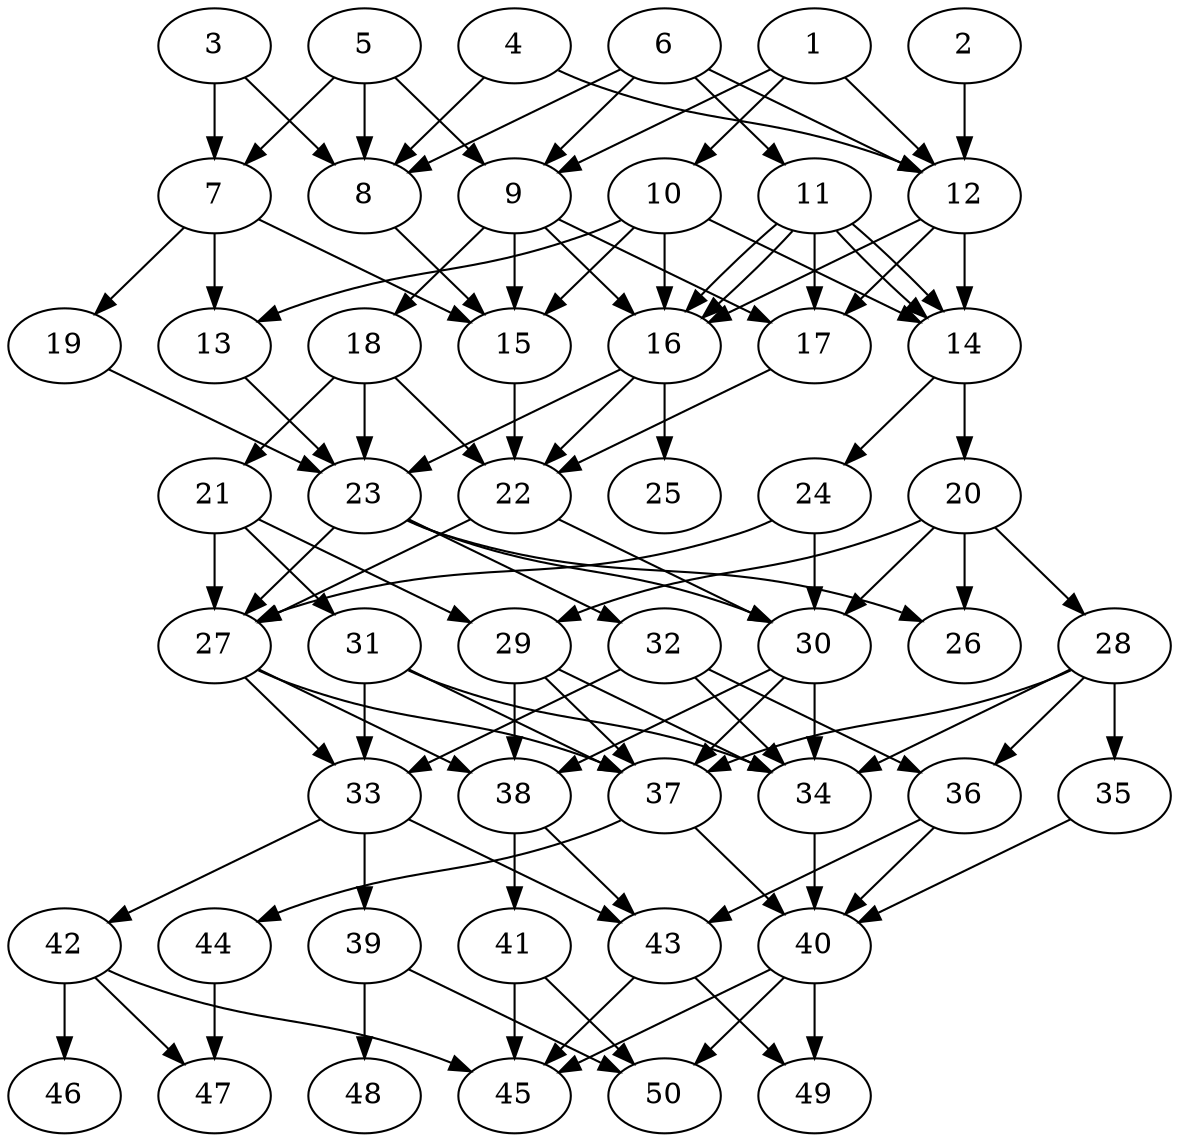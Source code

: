 // DAG automatically generated by daggen at Thu Oct  3 14:07:57 2019
// ./daggen --dot -n 50 --ccr 0.5 --fat 0.5 --regular 0.9 --density 0.7 --mindata 5242880 --maxdata 52428800 
digraph G {
  1 [size="86142976", alpha="0.06", expect_size="43071488"] 
  1 -> 9 [size ="43071488"]
  1 -> 10 [size ="43071488"]
  1 -> 12 [size ="43071488"]
  2 [size="21125120", alpha="0.09", expect_size="10562560"] 
  2 -> 12 [size ="10562560"]
  3 [size="61894656", alpha="0.09", expect_size="30947328"] 
  3 -> 7 [size ="30947328"]
  3 -> 8 [size ="30947328"]
  4 [size="87660544", alpha="0.10", expect_size="43830272"] 
  4 -> 8 [size ="43830272"]
  4 -> 12 [size ="43830272"]
  5 [size="32430080", alpha="0.15", expect_size="16215040"] 
  5 -> 7 [size ="16215040"]
  5 -> 8 [size ="16215040"]
  5 -> 9 [size ="16215040"]
  6 [size="97011712", alpha="0.06", expect_size="48505856"] 
  6 -> 8 [size ="48505856"]
  6 -> 9 [size ="48505856"]
  6 -> 11 [size ="48505856"]
  6 -> 12 [size ="48505856"]
  7 [size="39823360", alpha="0.19", expect_size="19911680"] 
  7 -> 13 [size ="19911680"]
  7 -> 15 [size ="19911680"]
  7 -> 19 [size ="19911680"]
  8 [size="95840256", alpha="0.01", expect_size="47920128"] 
  8 -> 15 [size ="47920128"]
  9 [size="16820224", alpha="0.06", expect_size="8410112"] 
  9 -> 15 [size ="8410112"]
  9 -> 16 [size ="8410112"]
  9 -> 17 [size ="8410112"]
  9 -> 18 [size ="8410112"]
  10 [size="86491136", alpha="0.08", expect_size="43245568"] 
  10 -> 13 [size ="43245568"]
  10 -> 14 [size ="43245568"]
  10 -> 15 [size ="43245568"]
  10 -> 16 [size ="43245568"]
  11 [size="53508096", alpha="0.09", expect_size="26754048"] 
  11 -> 14 [size ="26754048"]
  11 -> 14 [size ="26754048"]
  11 -> 16 [size ="26754048"]
  11 -> 16 [size ="26754048"]
  11 -> 17 [size ="26754048"]
  12 [size="83953664", alpha="0.08", expect_size="41976832"] 
  12 -> 14 [size ="41976832"]
  12 -> 16 [size ="41976832"]
  12 -> 17 [size ="41976832"]
  13 [size="33187840", alpha="0.01", expect_size="16593920"] 
  13 -> 23 [size ="16593920"]
  14 [size="76937216", alpha="0.02", expect_size="38468608"] 
  14 -> 20 [size ="38468608"]
  14 -> 24 [size ="38468608"]
  15 [size="28104704", alpha="0.04", expect_size="14052352"] 
  15 -> 22 [size ="14052352"]
  16 [size="98951168", alpha="0.03", expect_size="49475584"] 
  16 -> 22 [size ="49475584"]
  16 -> 23 [size ="49475584"]
  16 -> 25 [size ="49475584"]
  17 [size="31553536", alpha="0.09", expect_size="15776768"] 
  17 -> 22 [size ="15776768"]
  18 [size="25530368", alpha="0.19", expect_size="12765184"] 
  18 -> 21 [size ="12765184"]
  18 -> 22 [size ="12765184"]
  18 -> 23 [size ="12765184"]
  19 [size="29876224", alpha="0.06", expect_size="14938112"] 
  19 -> 23 [size ="14938112"]
  20 [size="60057600", alpha="0.19", expect_size="30028800"] 
  20 -> 26 [size ="30028800"]
  20 -> 28 [size ="30028800"]
  20 -> 29 [size ="30028800"]
  20 -> 30 [size ="30028800"]
  21 [size="97050624", alpha="0.08", expect_size="48525312"] 
  21 -> 27 [size ="48525312"]
  21 -> 29 [size ="48525312"]
  21 -> 31 [size ="48525312"]
  22 [size="46325760", alpha="0.19", expect_size="23162880"] 
  22 -> 27 [size ="23162880"]
  22 -> 30 [size ="23162880"]
  23 [size="82835456", alpha="0.01", expect_size="41417728"] 
  23 -> 26 [size ="41417728"]
  23 -> 27 [size ="41417728"]
  23 -> 30 [size ="41417728"]
  23 -> 32 [size ="41417728"]
  24 [size="87072768", alpha="0.19", expect_size="43536384"] 
  24 -> 27 [size ="43536384"]
  24 -> 30 [size ="43536384"]
  25 [size="94269440", alpha="0.02", expect_size="47134720"] 
  26 [size="19085312", alpha="0.03", expect_size="9542656"] 
  27 [size="32290816", alpha="0.10", expect_size="16145408"] 
  27 -> 33 [size ="16145408"]
  27 -> 37 [size ="16145408"]
  27 -> 38 [size ="16145408"]
  28 [size="74997760", alpha="0.16", expect_size="37498880"] 
  28 -> 34 [size ="37498880"]
  28 -> 35 [size ="37498880"]
  28 -> 36 [size ="37498880"]
  28 -> 37 [size ="37498880"]
  29 [size="72325120", alpha="0.03", expect_size="36162560"] 
  29 -> 34 [size ="36162560"]
  29 -> 37 [size ="36162560"]
  29 -> 38 [size ="36162560"]
  30 [size="101926912", alpha="0.06", expect_size="50963456"] 
  30 -> 34 [size ="50963456"]
  30 -> 37 [size ="50963456"]
  30 -> 38 [size ="50963456"]
  31 [size="97052672", alpha="0.18", expect_size="48526336"] 
  31 -> 33 [size ="48526336"]
  31 -> 34 [size ="48526336"]
  31 -> 37 [size ="48526336"]
  32 [size="38989824", alpha="0.05", expect_size="19494912"] 
  32 -> 33 [size ="19494912"]
  32 -> 34 [size ="19494912"]
  32 -> 36 [size ="19494912"]
  33 [size="32749568", alpha="0.18", expect_size="16374784"] 
  33 -> 39 [size ="16374784"]
  33 -> 42 [size ="16374784"]
  33 -> 43 [size ="16374784"]
  34 [size="35371008", alpha="0.05", expect_size="17685504"] 
  34 -> 40 [size ="17685504"]
  35 [size="29659136", alpha="0.15", expect_size="14829568"] 
  35 -> 40 [size ="14829568"]
  36 [size="37558272", alpha="0.04", expect_size="18779136"] 
  36 -> 40 [size ="18779136"]
  36 -> 43 [size ="18779136"]
  37 [size="51224576", alpha="0.17", expect_size="25612288"] 
  37 -> 40 [size ="25612288"]
  37 -> 44 [size ="25612288"]
  38 [size="99995648", alpha="0.14", expect_size="49997824"] 
  38 -> 41 [size ="49997824"]
  38 -> 43 [size ="49997824"]
  39 [size="80482304", alpha="0.15", expect_size="40241152"] 
  39 -> 48 [size ="40241152"]
  39 -> 50 [size ="40241152"]
  40 [size="93392896", alpha="0.06", expect_size="46696448"] 
  40 -> 45 [size ="46696448"]
  40 -> 49 [size ="46696448"]
  40 -> 50 [size ="46696448"]
  41 [size="25991168", alpha="0.16", expect_size="12995584"] 
  41 -> 45 [size ="12995584"]
  41 -> 50 [size ="12995584"]
  42 [size="15669248", alpha="0.13", expect_size="7834624"] 
  42 -> 45 [size ="7834624"]
  42 -> 46 [size ="7834624"]
  42 -> 47 [size ="7834624"]
  43 [size="41527296", alpha="0.06", expect_size="20763648"] 
  43 -> 45 [size ="20763648"]
  43 -> 49 [size ="20763648"]
  44 [size="31897600", alpha="0.15", expect_size="15948800"] 
  44 -> 47 [size ="15948800"]
  45 [size="53227520", alpha="0.01", expect_size="26613760"] 
  46 [size="28772352", alpha="0.09", expect_size="14386176"] 
  47 [size="46993408", alpha="0.03", expect_size="23496704"] 
  48 [size="34590720", alpha="0.09", expect_size="17295360"] 
  49 [size="100980736", alpha="0.09", expect_size="50490368"] 
  50 [size="76810240", alpha="0.08", expect_size="38405120"] 
}
